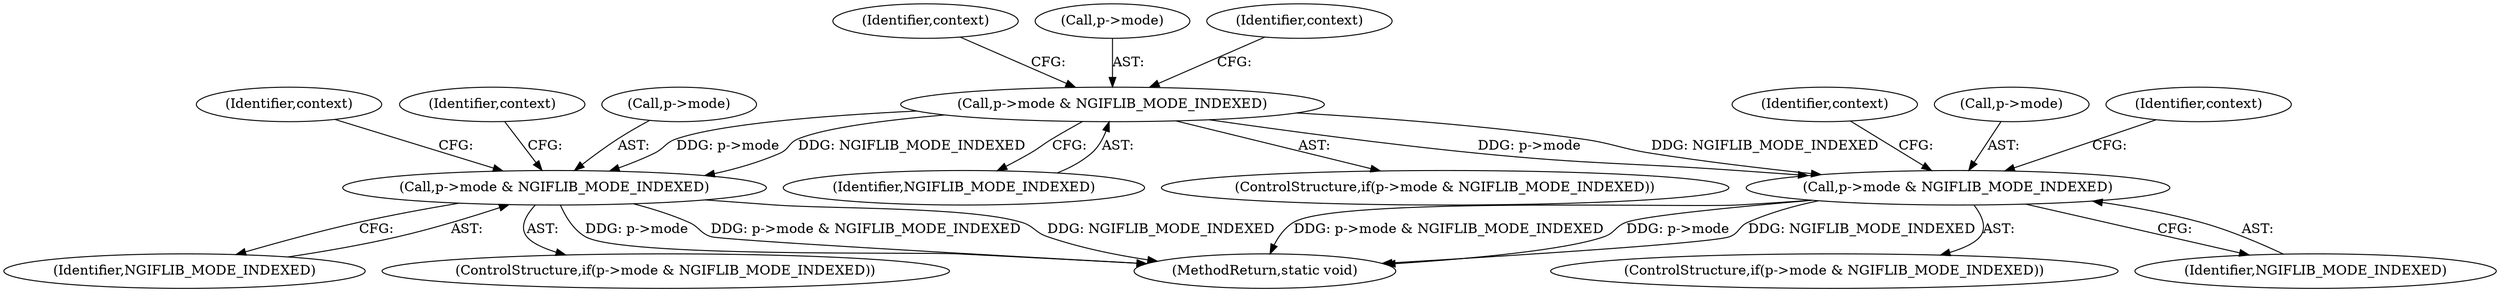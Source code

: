 digraph "0_ngiflib_37d939a6f511d16d4c95678025c235fe62e6417a@pointer" {
"1000132" [label="(Call,p->mode & NGIFLIB_MODE_INDEXED)"];
"1000292" [label="(Call,p->mode & NGIFLIB_MODE_INDEXED)"];
"1000375" [label="(Call,p->mode & NGIFLIB_MODE_INDEXED)"];
"1000301" [label="(Identifier,context)"];
"1000293" [label="(Call,p->mode)"];
"1000379" [label="(Identifier,NGIFLIB_MODE_INDEXED)"];
"1000151" [label="(Identifier,context)"];
"1000375" [label="(Call,p->mode & NGIFLIB_MODE_INDEXED)"];
"1000131" [label="(ControlStructure,if(p->mode & NGIFLIB_MODE_INDEXED))"];
"1000136" [label="(Identifier,NGIFLIB_MODE_INDEXED)"];
"1000292" [label="(Call,p->mode & NGIFLIB_MODE_INDEXED)"];
"1000384" [label="(Identifier,context)"];
"1000374" [label="(ControlStructure,if(p->mode & NGIFLIB_MODE_INDEXED))"];
"1000132" [label="(Call,p->mode & NGIFLIB_MODE_INDEXED)"];
"1000291" [label="(ControlStructure,if(p->mode & NGIFLIB_MODE_INDEXED))"];
"1000339" [label="(Identifier,context)"];
"1000395" [label="(MethodReturn,static void)"];
"1000392" [label="(Identifier,context)"];
"1000296" [label="(Identifier,NGIFLIB_MODE_INDEXED)"];
"1000133" [label="(Call,p->mode)"];
"1000376" [label="(Call,p->mode)"];
"1000142" [label="(Identifier,context)"];
"1000132" -> "1000131"  [label="AST: "];
"1000132" -> "1000136"  [label="CFG: "];
"1000133" -> "1000132"  [label="AST: "];
"1000136" -> "1000132"  [label="AST: "];
"1000142" -> "1000132"  [label="CFG: "];
"1000151" -> "1000132"  [label="CFG: "];
"1000132" -> "1000292"  [label="DDG: p->mode"];
"1000132" -> "1000292"  [label="DDG: NGIFLIB_MODE_INDEXED"];
"1000132" -> "1000375"  [label="DDG: p->mode"];
"1000132" -> "1000375"  [label="DDG: NGIFLIB_MODE_INDEXED"];
"1000292" -> "1000291"  [label="AST: "];
"1000292" -> "1000296"  [label="CFG: "];
"1000293" -> "1000292"  [label="AST: "];
"1000296" -> "1000292"  [label="AST: "];
"1000301" -> "1000292"  [label="CFG: "];
"1000339" -> "1000292"  [label="CFG: "];
"1000292" -> "1000395"  [label="DDG: p->mode & NGIFLIB_MODE_INDEXED"];
"1000292" -> "1000395"  [label="DDG: p->mode"];
"1000292" -> "1000395"  [label="DDG: NGIFLIB_MODE_INDEXED"];
"1000375" -> "1000374"  [label="AST: "];
"1000375" -> "1000379"  [label="CFG: "];
"1000376" -> "1000375"  [label="AST: "];
"1000379" -> "1000375"  [label="AST: "];
"1000384" -> "1000375"  [label="CFG: "];
"1000392" -> "1000375"  [label="CFG: "];
"1000375" -> "1000395"  [label="DDG: p->mode"];
"1000375" -> "1000395"  [label="DDG: p->mode & NGIFLIB_MODE_INDEXED"];
"1000375" -> "1000395"  [label="DDG: NGIFLIB_MODE_INDEXED"];
}
